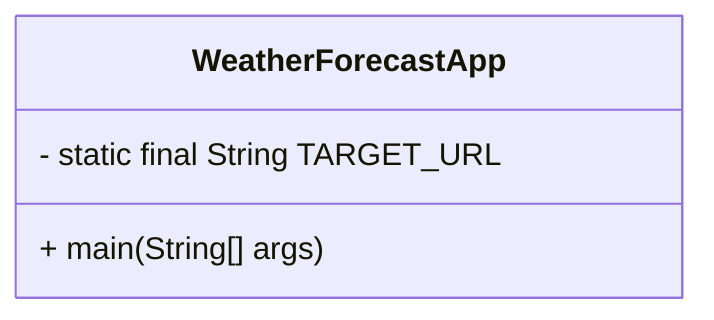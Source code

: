 classDiagram
    class WeatherForecastApp {
        - static final String TARGET_URL
        + main(String[] args)
    }